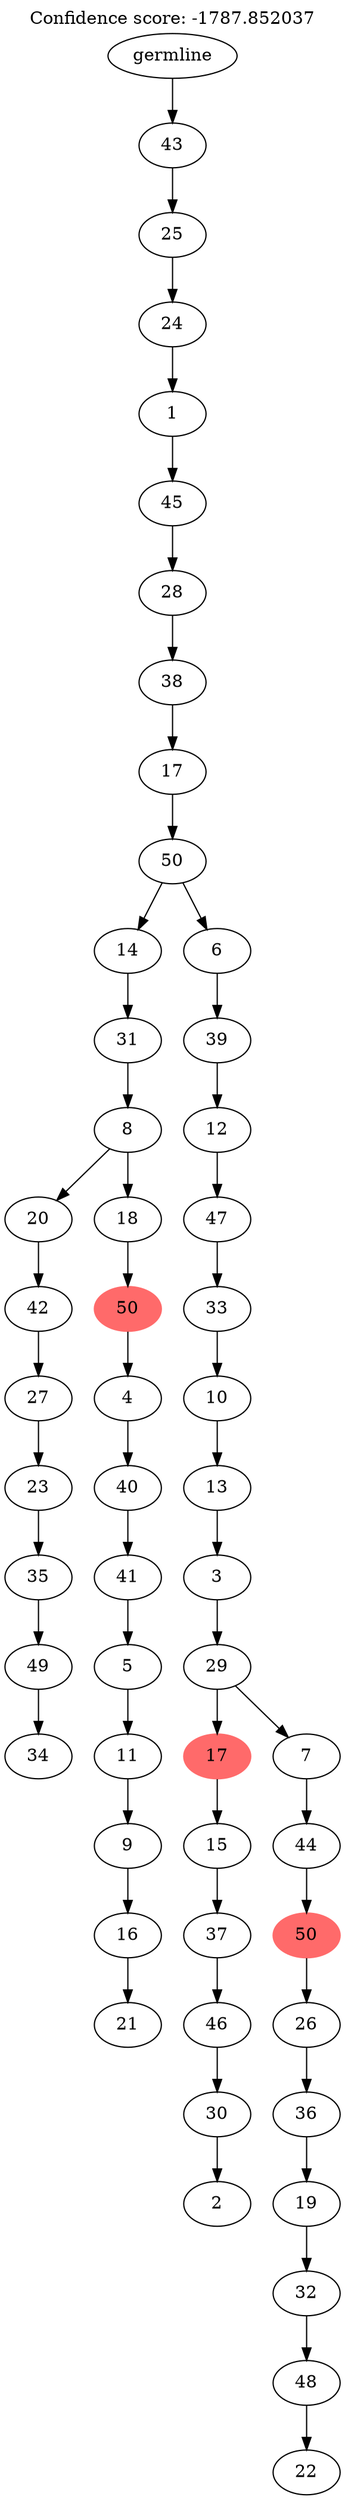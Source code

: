 digraph g {
	"52" -> "53";
	"53" [label="34"];
	"51" -> "52";
	"52" [label="49"];
	"50" -> "51";
	"51" [label="35"];
	"49" -> "50";
	"50" [label="23"];
	"48" -> "49";
	"49" [label="27"];
	"47" -> "48";
	"48" [label="42"];
	"45" -> "46";
	"46" [label="21"];
	"44" -> "45";
	"45" [label="16"];
	"43" -> "44";
	"44" [label="9"];
	"42" -> "43";
	"43" [label="11"];
	"41" -> "42";
	"42" [label="5"];
	"40" -> "41";
	"41" [label="41"];
	"39" -> "40";
	"40" [label="40"];
	"38" -> "39";
	"39" [label="4"];
	"37" -> "38";
	"38" [color=indianred1, style=filled, label="50"];
	"36" -> "37";
	"37" [label="18"];
	"36" -> "47";
	"47" [label="20"];
	"35" -> "36";
	"36" [label="8"];
	"34" -> "35";
	"35" [label="31"];
	"32" -> "33";
	"33" [label="2"];
	"31" -> "32";
	"32" [label="30"];
	"30" -> "31";
	"31" [label="46"];
	"29" -> "30";
	"30" [label="37"];
	"28" -> "29";
	"29" [label="15"];
	"26" -> "27";
	"27" [label="22"];
	"25" -> "26";
	"26" [label="48"];
	"24" -> "25";
	"25" [label="32"];
	"23" -> "24";
	"24" [label="19"];
	"22" -> "23";
	"23" [label="36"];
	"21" -> "22";
	"22" [label="26"];
	"20" -> "21";
	"21" [color=indianred1, style=filled, label="50"];
	"19" -> "20";
	"20" [label="44"];
	"18" -> "19";
	"19" [label="7"];
	"18" -> "28";
	"28" [color=indianred1, style=filled, label="17"];
	"17" -> "18";
	"18" [label="29"];
	"16" -> "17";
	"17" [label="3"];
	"15" -> "16";
	"16" [label="13"];
	"14" -> "15";
	"15" [label="10"];
	"13" -> "14";
	"14" [label="33"];
	"12" -> "13";
	"13" [label="47"];
	"11" -> "12";
	"12" [label="12"];
	"10" -> "11";
	"11" [label="39"];
	"9" -> "10";
	"10" [label="6"];
	"9" -> "34";
	"34" [label="14"];
	"8" -> "9";
	"9" [label="50"];
	"7" -> "8";
	"8" [label="17"];
	"6" -> "7";
	"7" [label="38"];
	"5" -> "6";
	"6" [label="28"];
	"4" -> "5";
	"5" [label="45"];
	"3" -> "4";
	"4" [label="1"];
	"2" -> "3";
	"3" [label="24"];
	"1" -> "2";
	"2" [label="25"];
	"0" -> "1";
	"1" [label="43"];
	"0" [label="germline"];
	labelloc="t";
	label="Confidence score: -1787.852037";
}
